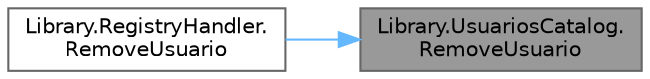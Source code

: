 digraph "Library.UsuariosCatalog.RemoveUsuario"
{
 // INTERACTIVE_SVG=YES
 // LATEX_PDF_SIZE
  bgcolor="transparent";
  edge [fontname=Helvetica,fontsize=10,labelfontname=Helvetica,labelfontsize=10];
  node [fontname=Helvetica,fontsize=10,shape=box,height=0.2,width=0.4];
  rankdir="RL";
  Node1 [label="Library.UsuariosCatalog.\lRemoveUsuario",height=0.2,width=0.4,color="gray40", fillcolor="grey60", style="filled", fontcolor="black",tooltip="Método para eliminar un usuario"];
  Node1 -> Node2 [dir="back",color="steelblue1",style="solid"];
  Node2 [label="Library.RegistryHandler.\lRemoveUsuario",height=0.2,width=0.4,color="grey40", fillcolor="white", style="filled",URL="$classLibrary_1_1RegistryHandler.html#a5437661b3a2bc53db95ce02947b4a59a",tooltip="Método para eliminar un Usuario"];
}
